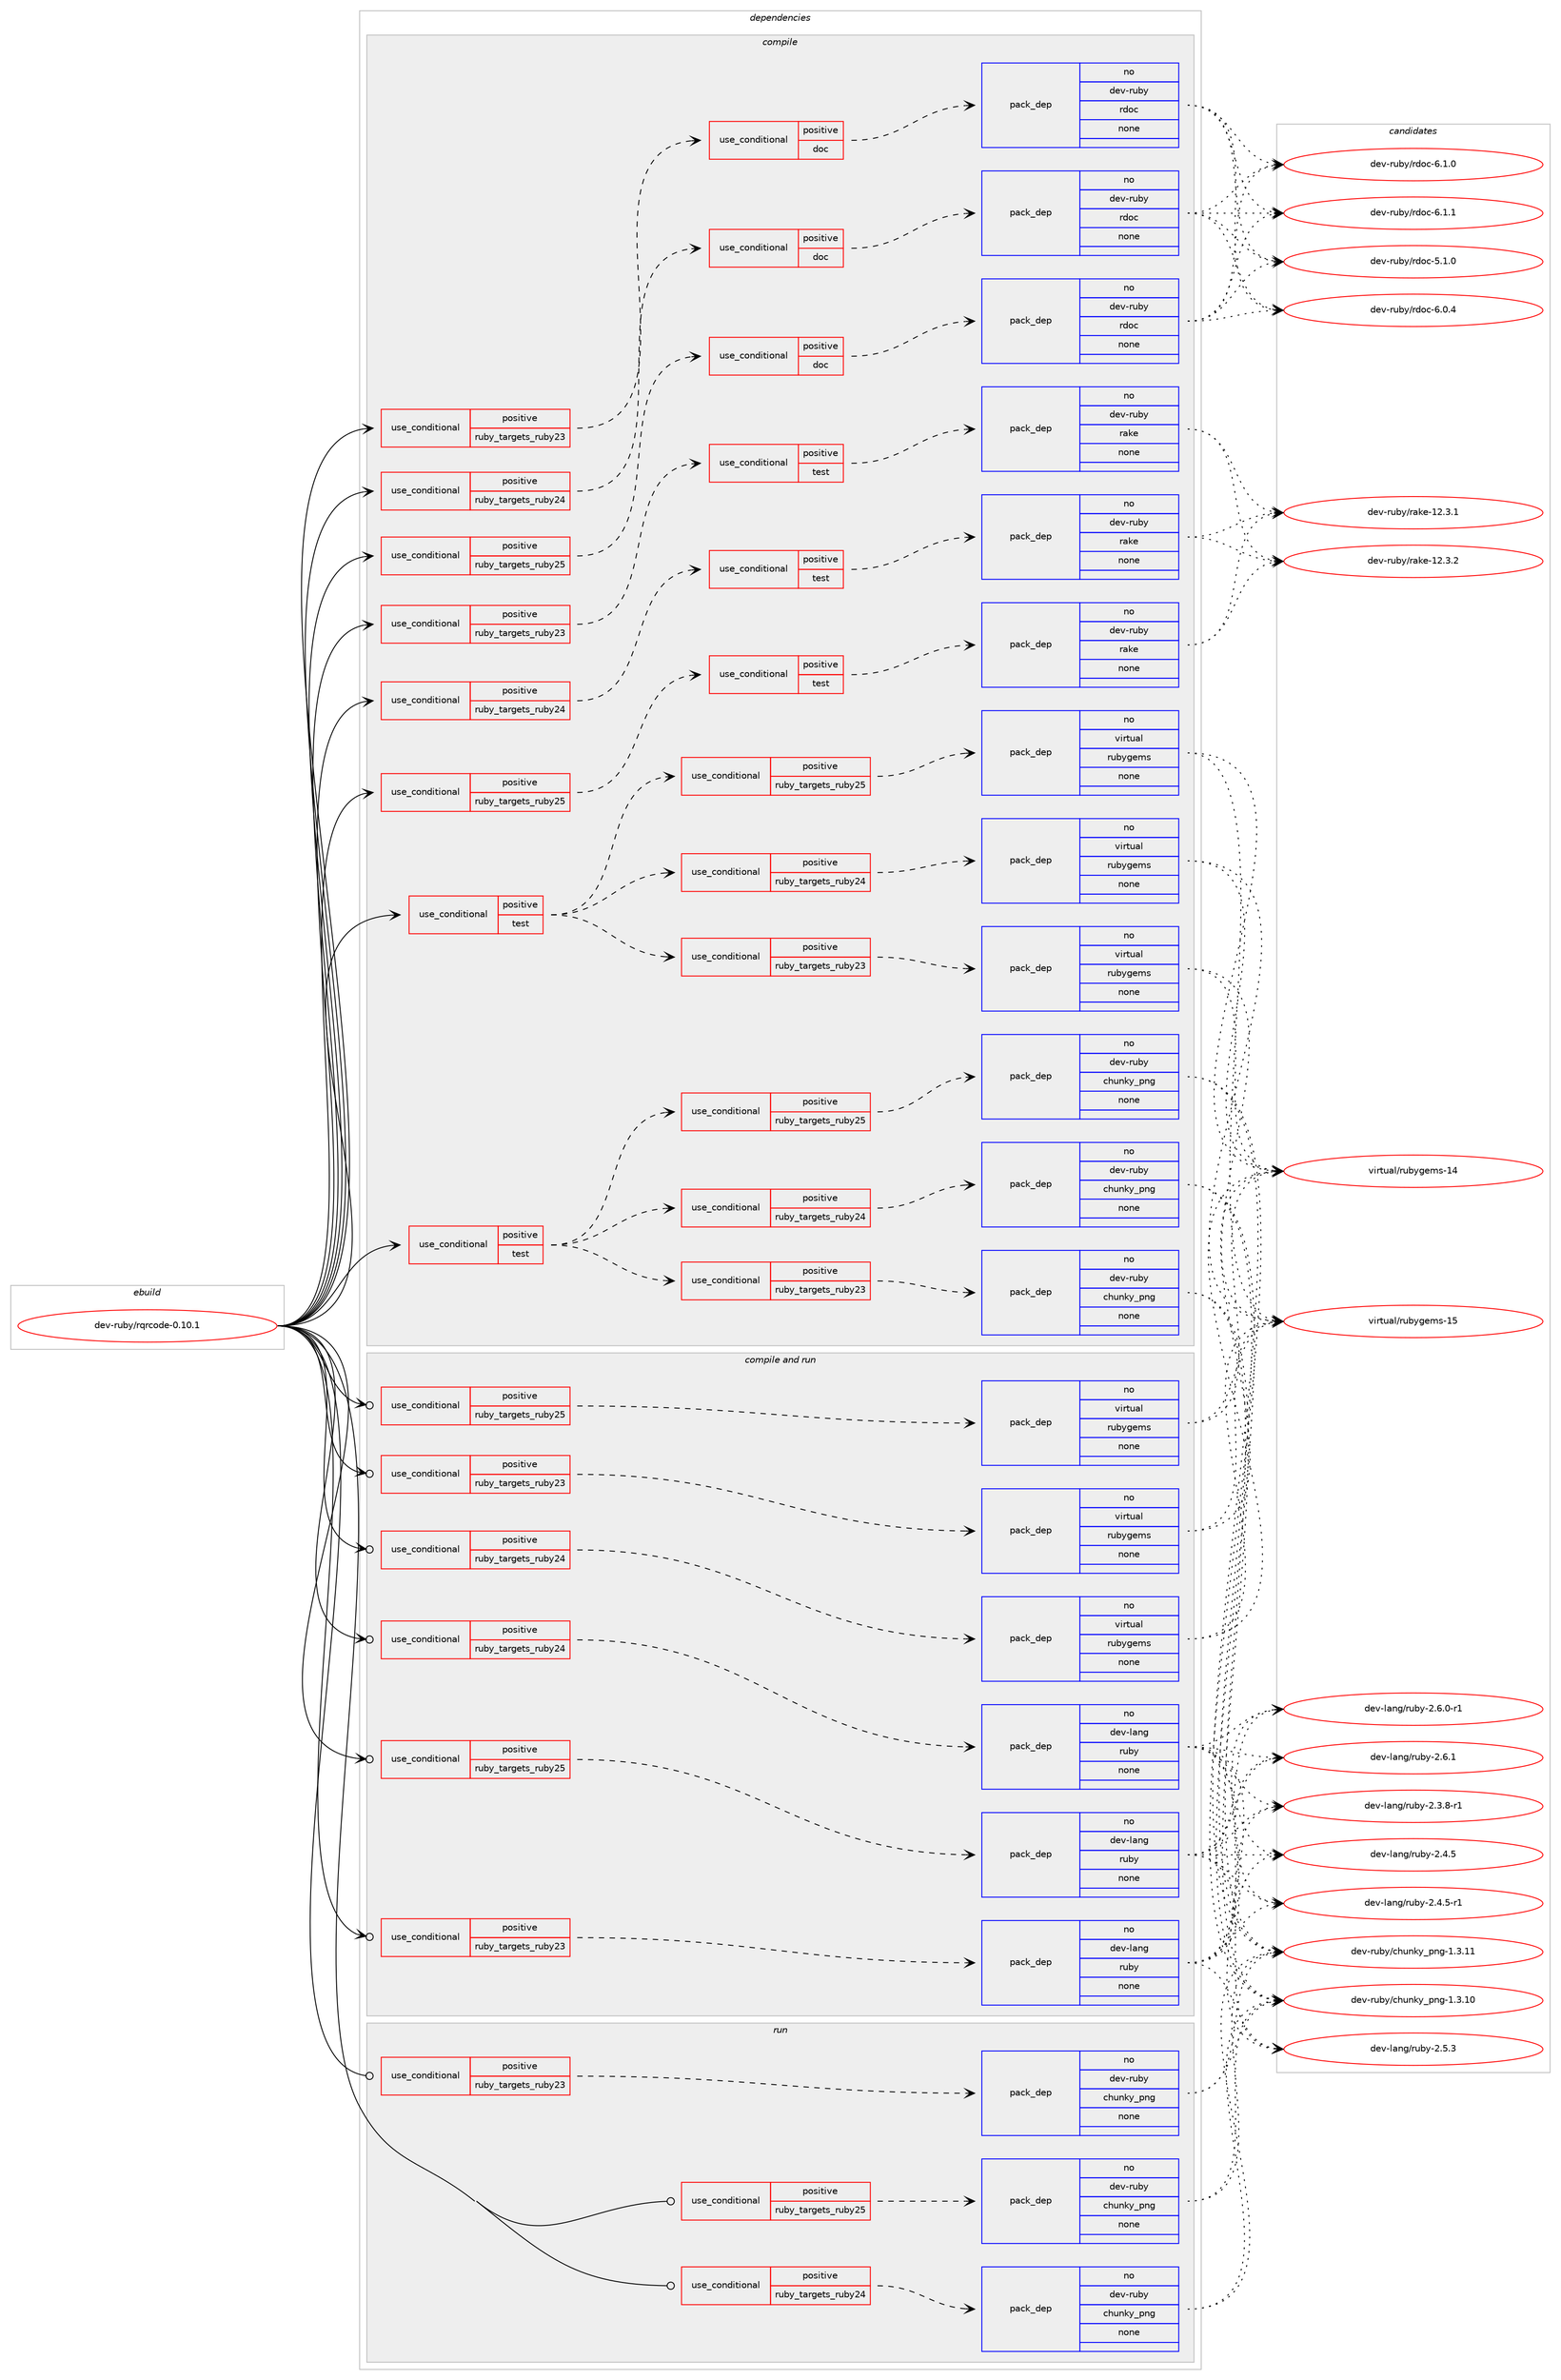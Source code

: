 digraph prolog {

# *************
# Graph options
# *************

newrank=true;
concentrate=true;
compound=true;
graph [rankdir=LR,fontname=Helvetica,fontsize=10,ranksep=1.5];#, ranksep=2.5, nodesep=0.2];
edge  [arrowhead=vee];
node  [fontname=Helvetica,fontsize=10];

# **********
# The ebuild
# **********

subgraph cluster_leftcol {
color=gray;
rank=same;
label=<<i>ebuild</i>>;
id [label="dev-ruby/rqrcode-0.10.1", color=red, width=4, href="../dev-ruby/rqrcode-0.10.1.svg"];
}

# ****************
# The dependencies
# ****************

subgraph cluster_midcol {
color=gray;
label=<<i>dependencies</i>>;
subgraph cluster_compile {
fillcolor="#eeeeee";
style=filled;
label=<<i>compile</i>>;
subgraph cond413776 {
dependency1520032 [label=<<TABLE BORDER="0" CELLBORDER="1" CELLSPACING="0" CELLPADDING="4"><TR><TD ROWSPAN="3" CELLPADDING="10">use_conditional</TD></TR><TR><TD>positive</TD></TR><TR><TD>ruby_targets_ruby23</TD></TR></TABLE>>, shape=none, color=red];
subgraph cond413777 {
dependency1520033 [label=<<TABLE BORDER="0" CELLBORDER="1" CELLSPACING="0" CELLPADDING="4"><TR><TD ROWSPAN="3" CELLPADDING="10">use_conditional</TD></TR><TR><TD>positive</TD></TR><TR><TD>doc</TD></TR></TABLE>>, shape=none, color=red];
subgraph pack1082750 {
dependency1520034 [label=<<TABLE BORDER="0" CELLBORDER="1" CELLSPACING="0" CELLPADDING="4" WIDTH="220"><TR><TD ROWSPAN="6" CELLPADDING="30">pack_dep</TD></TR><TR><TD WIDTH="110">no</TD></TR><TR><TD>dev-ruby</TD></TR><TR><TD>rdoc</TD></TR><TR><TD>none</TD></TR><TR><TD></TD></TR></TABLE>>, shape=none, color=blue];
}
dependency1520033:e -> dependency1520034:w [weight=20,style="dashed",arrowhead="vee"];
}
dependency1520032:e -> dependency1520033:w [weight=20,style="dashed",arrowhead="vee"];
}
id:e -> dependency1520032:w [weight=20,style="solid",arrowhead="vee"];
subgraph cond413778 {
dependency1520035 [label=<<TABLE BORDER="0" CELLBORDER="1" CELLSPACING="0" CELLPADDING="4"><TR><TD ROWSPAN="3" CELLPADDING="10">use_conditional</TD></TR><TR><TD>positive</TD></TR><TR><TD>ruby_targets_ruby23</TD></TR></TABLE>>, shape=none, color=red];
subgraph cond413779 {
dependency1520036 [label=<<TABLE BORDER="0" CELLBORDER="1" CELLSPACING="0" CELLPADDING="4"><TR><TD ROWSPAN="3" CELLPADDING="10">use_conditional</TD></TR><TR><TD>positive</TD></TR><TR><TD>test</TD></TR></TABLE>>, shape=none, color=red];
subgraph pack1082751 {
dependency1520037 [label=<<TABLE BORDER="0" CELLBORDER="1" CELLSPACING="0" CELLPADDING="4" WIDTH="220"><TR><TD ROWSPAN="6" CELLPADDING="30">pack_dep</TD></TR><TR><TD WIDTH="110">no</TD></TR><TR><TD>dev-ruby</TD></TR><TR><TD>rake</TD></TR><TR><TD>none</TD></TR><TR><TD></TD></TR></TABLE>>, shape=none, color=blue];
}
dependency1520036:e -> dependency1520037:w [weight=20,style="dashed",arrowhead="vee"];
}
dependency1520035:e -> dependency1520036:w [weight=20,style="dashed",arrowhead="vee"];
}
id:e -> dependency1520035:w [weight=20,style="solid",arrowhead="vee"];
subgraph cond413780 {
dependency1520038 [label=<<TABLE BORDER="0" CELLBORDER="1" CELLSPACING="0" CELLPADDING="4"><TR><TD ROWSPAN="3" CELLPADDING="10">use_conditional</TD></TR><TR><TD>positive</TD></TR><TR><TD>ruby_targets_ruby24</TD></TR></TABLE>>, shape=none, color=red];
subgraph cond413781 {
dependency1520039 [label=<<TABLE BORDER="0" CELLBORDER="1" CELLSPACING="0" CELLPADDING="4"><TR><TD ROWSPAN="3" CELLPADDING="10">use_conditional</TD></TR><TR><TD>positive</TD></TR><TR><TD>doc</TD></TR></TABLE>>, shape=none, color=red];
subgraph pack1082752 {
dependency1520040 [label=<<TABLE BORDER="0" CELLBORDER="1" CELLSPACING="0" CELLPADDING="4" WIDTH="220"><TR><TD ROWSPAN="6" CELLPADDING="30">pack_dep</TD></TR><TR><TD WIDTH="110">no</TD></TR><TR><TD>dev-ruby</TD></TR><TR><TD>rdoc</TD></TR><TR><TD>none</TD></TR><TR><TD></TD></TR></TABLE>>, shape=none, color=blue];
}
dependency1520039:e -> dependency1520040:w [weight=20,style="dashed",arrowhead="vee"];
}
dependency1520038:e -> dependency1520039:w [weight=20,style="dashed",arrowhead="vee"];
}
id:e -> dependency1520038:w [weight=20,style="solid",arrowhead="vee"];
subgraph cond413782 {
dependency1520041 [label=<<TABLE BORDER="0" CELLBORDER="1" CELLSPACING="0" CELLPADDING="4"><TR><TD ROWSPAN="3" CELLPADDING="10">use_conditional</TD></TR><TR><TD>positive</TD></TR><TR><TD>ruby_targets_ruby24</TD></TR></TABLE>>, shape=none, color=red];
subgraph cond413783 {
dependency1520042 [label=<<TABLE BORDER="0" CELLBORDER="1" CELLSPACING="0" CELLPADDING="4"><TR><TD ROWSPAN="3" CELLPADDING="10">use_conditional</TD></TR><TR><TD>positive</TD></TR><TR><TD>test</TD></TR></TABLE>>, shape=none, color=red];
subgraph pack1082753 {
dependency1520043 [label=<<TABLE BORDER="0" CELLBORDER="1" CELLSPACING="0" CELLPADDING="4" WIDTH="220"><TR><TD ROWSPAN="6" CELLPADDING="30">pack_dep</TD></TR><TR><TD WIDTH="110">no</TD></TR><TR><TD>dev-ruby</TD></TR><TR><TD>rake</TD></TR><TR><TD>none</TD></TR><TR><TD></TD></TR></TABLE>>, shape=none, color=blue];
}
dependency1520042:e -> dependency1520043:w [weight=20,style="dashed",arrowhead="vee"];
}
dependency1520041:e -> dependency1520042:w [weight=20,style="dashed",arrowhead="vee"];
}
id:e -> dependency1520041:w [weight=20,style="solid",arrowhead="vee"];
subgraph cond413784 {
dependency1520044 [label=<<TABLE BORDER="0" CELLBORDER="1" CELLSPACING="0" CELLPADDING="4"><TR><TD ROWSPAN="3" CELLPADDING="10">use_conditional</TD></TR><TR><TD>positive</TD></TR><TR><TD>ruby_targets_ruby25</TD></TR></TABLE>>, shape=none, color=red];
subgraph cond413785 {
dependency1520045 [label=<<TABLE BORDER="0" CELLBORDER="1" CELLSPACING="0" CELLPADDING="4"><TR><TD ROWSPAN="3" CELLPADDING="10">use_conditional</TD></TR><TR><TD>positive</TD></TR><TR><TD>doc</TD></TR></TABLE>>, shape=none, color=red];
subgraph pack1082754 {
dependency1520046 [label=<<TABLE BORDER="0" CELLBORDER="1" CELLSPACING="0" CELLPADDING="4" WIDTH="220"><TR><TD ROWSPAN="6" CELLPADDING="30">pack_dep</TD></TR><TR><TD WIDTH="110">no</TD></TR><TR><TD>dev-ruby</TD></TR><TR><TD>rdoc</TD></TR><TR><TD>none</TD></TR><TR><TD></TD></TR></TABLE>>, shape=none, color=blue];
}
dependency1520045:e -> dependency1520046:w [weight=20,style="dashed",arrowhead="vee"];
}
dependency1520044:e -> dependency1520045:w [weight=20,style="dashed",arrowhead="vee"];
}
id:e -> dependency1520044:w [weight=20,style="solid",arrowhead="vee"];
subgraph cond413786 {
dependency1520047 [label=<<TABLE BORDER="0" CELLBORDER="1" CELLSPACING="0" CELLPADDING="4"><TR><TD ROWSPAN="3" CELLPADDING="10">use_conditional</TD></TR><TR><TD>positive</TD></TR><TR><TD>ruby_targets_ruby25</TD></TR></TABLE>>, shape=none, color=red];
subgraph cond413787 {
dependency1520048 [label=<<TABLE BORDER="0" CELLBORDER="1" CELLSPACING="0" CELLPADDING="4"><TR><TD ROWSPAN="3" CELLPADDING="10">use_conditional</TD></TR><TR><TD>positive</TD></TR><TR><TD>test</TD></TR></TABLE>>, shape=none, color=red];
subgraph pack1082755 {
dependency1520049 [label=<<TABLE BORDER="0" CELLBORDER="1" CELLSPACING="0" CELLPADDING="4" WIDTH="220"><TR><TD ROWSPAN="6" CELLPADDING="30">pack_dep</TD></TR><TR><TD WIDTH="110">no</TD></TR><TR><TD>dev-ruby</TD></TR><TR><TD>rake</TD></TR><TR><TD>none</TD></TR><TR><TD></TD></TR></TABLE>>, shape=none, color=blue];
}
dependency1520048:e -> dependency1520049:w [weight=20,style="dashed",arrowhead="vee"];
}
dependency1520047:e -> dependency1520048:w [weight=20,style="dashed",arrowhead="vee"];
}
id:e -> dependency1520047:w [weight=20,style="solid",arrowhead="vee"];
subgraph cond413788 {
dependency1520050 [label=<<TABLE BORDER="0" CELLBORDER="1" CELLSPACING="0" CELLPADDING="4"><TR><TD ROWSPAN="3" CELLPADDING="10">use_conditional</TD></TR><TR><TD>positive</TD></TR><TR><TD>test</TD></TR></TABLE>>, shape=none, color=red];
subgraph cond413789 {
dependency1520051 [label=<<TABLE BORDER="0" CELLBORDER="1" CELLSPACING="0" CELLPADDING="4"><TR><TD ROWSPAN="3" CELLPADDING="10">use_conditional</TD></TR><TR><TD>positive</TD></TR><TR><TD>ruby_targets_ruby23</TD></TR></TABLE>>, shape=none, color=red];
subgraph pack1082756 {
dependency1520052 [label=<<TABLE BORDER="0" CELLBORDER="1" CELLSPACING="0" CELLPADDING="4" WIDTH="220"><TR><TD ROWSPAN="6" CELLPADDING="30">pack_dep</TD></TR><TR><TD WIDTH="110">no</TD></TR><TR><TD>dev-ruby</TD></TR><TR><TD>chunky_png</TD></TR><TR><TD>none</TD></TR><TR><TD></TD></TR></TABLE>>, shape=none, color=blue];
}
dependency1520051:e -> dependency1520052:w [weight=20,style="dashed",arrowhead="vee"];
}
dependency1520050:e -> dependency1520051:w [weight=20,style="dashed",arrowhead="vee"];
subgraph cond413790 {
dependency1520053 [label=<<TABLE BORDER="0" CELLBORDER="1" CELLSPACING="0" CELLPADDING="4"><TR><TD ROWSPAN="3" CELLPADDING="10">use_conditional</TD></TR><TR><TD>positive</TD></TR><TR><TD>ruby_targets_ruby24</TD></TR></TABLE>>, shape=none, color=red];
subgraph pack1082757 {
dependency1520054 [label=<<TABLE BORDER="0" CELLBORDER="1" CELLSPACING="0" CELLPADDING="4" WIDTH="220"><TR><TD ROWSPAN="6" CELLPADDING="30">pack_dep</TD></TR><TR><TD WIDTH="110">no</TD></TR><TR><TD>dev-ruby</TD></TR><TR><TD>chunky_png</TD></TR><TR><TD>none</TD></TR><TR><TD></TD></TR></TABLE>>, shape=none, color=blue];
}
dependency1520053:e -> dependency1520054:w [weight=20,style="dashed",arrowhead="vee"];
}
dependency1520050:e -> dependency1520053:w [weight=20,style="dashed",arrowhead="vee"];
subgraph cond413791 {
dependency1520055 [label=<<TABLE BORDER="0" CELLBORDER="1" CELLSPACING="0" CELLPADDING="4"><TR><TD ROWSPAN="3" CELLPADDING="10">use_conditional</TD></TR><TR><TD>positive</TD></TR><TR><TD>ruby_targets_ruby25</TD></TR></TABLE>>, shape=none, color=red];
subgraph pack1082758 {
dependency1520056 [label=<<TABLE BORDER="0" CELLBORDER="1" CELLSPACING="0" CELLPADDING="4" WIDTH="220"><TR><TD ROWSPAN="6" CELLPADDING="30">pack_dep</TD></TR><TR><TD WIDTH="110">no</TD></TR><TR><TD>dev-ruby</TD></TR><TR><TD>chunky_png</TD></TR><TR><TD>none</TD></TR><TR><TD></TD></TR></TABLE>>, shape=none, color=blue];
}
dependency1520055:e -> dependency1520056:w [weight=20,style="dashed",arrowhead="vee"];
}
dependency1520050:e -> dependency1520055:w [weight=20,style="dashed",arrowhead="vee"];
}
id:e -> dependency1520050:w [weight=20,style="solid",arrowhead="vee"];
subgraph cond413792 {
dependency1520057 [label=<<TABLE BORDER="0" CELLBORDER="1" CELLSPACING="0" CELLPADDING="4"><TR><TD ROWSPAN="3" CELLPADDING="10">use_conditional</TD></TR><TR><TD>positive</TD></TR><TR><TD>test</TD></TR></TABLE>>, shape=none, color=red];
subgraph cond413793 {
dependency1520058 [label=<<TABLE BORDER="0" CELLBORDER="1" CELLSPACING="0" CELLPADDING="4"><TR><TD ROWSPAN="3" CELLPADDING="10">use_conditional</TD></TR><TR><TD>positive</TD></TR><TR><TD>ruby_targets_ruby23</TD></TR></TABLE>>, shape=none, color=red];
subgraph pack1082759 {
dependency1520059 [label=<<TABLE BORDER="0" CELLBORDER="1" CELLSPACING="0" CELLPADDING="4" WIDTH="220"><TR><TD ROWSPAN="6" CELLPADDING="30">pack_dep</TD></TR><TR><TD WIDTH="110">no</TD></TR><TR><TD>virtual</TD></TR><TR><TD>rubygems</TD></TR><TR><TD>none</TD></TR><TR><TD></TD></TR></TABLE>>, shape=none, color=blue];
}
dependency1520058:e -> dependency1520059:w [weight=20,style="dashed",arrowhead="vee"];
}
dependency1520057:e -> dependency1520058:w [weight=20,style="dashed",arrowhead="vee"];
subgraph cond413794 {
dependency1520060 [label=<<TABLE BORDER="0" CELLBORDER="1" CELLSPACING="0" CELLPADDING="4"><TR><TD ROWSPAN="3" CELLPADDING="10">use_conditional</TD></TR><TR><TD>positive</TD></TR><TR><TD>ruby_targets_ruby24</TD></TR></TABLE>>, shape=none, color=red];
subgraph pack1082760 {
dependency1520061 [label=<<TABLE BORDER="0" CELLBORDER="1" CELLSPACING="0" CELLPADDING="4" WIDTH="220"><TR><TD ROWSPAN="6" CELLPADDING="30">pack_dep</TD></TR><TR><TD WIDTH="110">no</TD></TR><TR><TD>virtual</TD></TR><TR><TD>rubygems</TD></TR><TR><TD>none</TD></TR><TR><TD></TD></TR></TABLE>>, shape=none, color=blue];
}
dependency1520060:e -> dependency1520061:w [weight=20,style="dashed",arrowhead="vee"];
}
dependency1520057:e -> dependency1520060:w [weight=20,style="dashed",arrowhead="vee"];
subgraph cond413795 {
dependency1520062 [label=<<TABLE BORDER="0" CELLBORDER="1" CELLSPACING="0" CELLPADDING="4"><TR><TD ROWSPAN="3" CELLPADDING="10">use_conditional</TD></TR><TR><TD>positive</TD></TR><TR><TD>ruby_targets_ruby25</TD></TR></TABLE>>, shape=none, color=red];
subgraph pack1082761 {
dependency1520063 [label=<<TABLE BORDER="0" CELLBORDER="1" CELLSPACING="0" CELLPADDING="4" WIDTH="220"><TR><TD ROWSPAN="6" CELLPADDING="30">pack_dep</TD></TR><TR><TD WIDTH="110">no</TD></TR><TR><TD>virtual</TD></TR><TR><TD>rubygems</TD></TR><TR><TD>none</TD></TR><TR><TD></TD></TR></TABLE>>, shape=none, color=blue];
}
dependency1520062:e -> dependency1520063:w [weight=20,style="dashed",arrowhead="vee"];
}
dependency1520057:e -> dependency1520062:w [weight=20,style="dashed",arrowhead="vee"];
}
id:e -> dependency1520057:w [weight=20,style="solid",arrowhead="vee"];
}
subgraph cluster_compileandrun {
fillcolor="#eeeeee";
style=filled;
label=<<i>compile and run</i>>;
subgraph cond413796 {
dependency1520064 [label=<<TABLE BORDER="0" CELLBORDER="1" CELLSPACING="0" CELLPADDING="4"><TR><TD ROWSPAN="3" CELLPADDING="10">use_conditional</TD></TR><TR><TD>positive</TD></TR><TR><TD>ruby_targets_ruby23</TD></TR></TABLE>>, shape=none, color=red];
subgraph pack1082762 {
dependency1520065 [label=<<TABLE BORDER="0" CELLBORDER="1" CELLSPACING="0" CELLPADDING="4" WIDTH="220"><TR><TD ROWSPAN="6" CELLPADDING="30">pack_dep</TD></TR><TR><TD WIDTH="110">no</TD></TR><TR><TD>dev-lang</TD></TR><TR><TD>ruby</TD></TR><TR><TD>none</TD></TR><TR><TD></TD></TR></TABLE>>, shape=none, color=blue];
}
dependency1520064:e -> dependency1520065:w [weight=20,style="dashed",arrowhead="vee"];
}
id:e -> dependency1520064:w [weight=20,style="solid",arrowhead="odotvee"];
subgraph cond413797 {
dependency1520066 [label=<<TABLE BORDER="0" CELLBORDER="1" CELLSPACING="0" CELLPADDING="4"><TR><TD ROWSPAN="3" CELLPADDING="10">use_conditional</TD></TR><TR><TD>positive</TD></TR><TR><TD>ruby_targets_ruby23</TD></TR></TABLE>>, shape=none, color=red];
subgraph pack1082763 {
dependency1520067 [label=<<TABLE BORDER="0" CELLBORDER="1" CELLSPACING="0" CELLPADDING="4" WIDTH="220"><TR><TD ROWSPAN="6" CELLPADDING="30">pack_dep</TD></TR><TR><TD WIDTH="110">no</TD></TR><TR><TD>virtual</TD></TR><TR><TD>rubygems</TD></TR><TR><TD>none</TD></TR><TR><TD></TD></TR></TABLE>>, shape=none, color=blue];
}
dependency1520066:e -> dependency1520067:w [weight=20,style="dashed",arrowhead="vee"];
}
id:e -> dependency1520066:w [weight=20,style="solid",arrowhead="odotvee"];
subgraph cond413798 {
dependency1520068 [label=<<TABLE BORDER="0" CELLBORDER="1" CELLSPACING="0" CELLPADDING="4"><TR><TD ROWSPAN="3" CELLPADDING="10">use_conditional</TD></TR><TR><TD>positive</TD></TR><TR><TD>ruby_targets_ruby24</TD></TR></TABLE>>, shape=none, color=red];
subgraph pack1082764 {
dependency1520069 [label=<<TABLE BORDER="0" CELLBORDER="1" CELLSPACING="0" CELLPADDING="4" WIDTH="220"><TR><TD ROWSPAN="6" CELLPADDING="30">pack_dep</TD></TR><TR><TD WIDTH="110">no</TD></TR><TR><TD>dev-lang</TD></TR><TR><TD>ruby</TD></TR><TR><TD>none</TD></TR><TR><TD></TD></TR></TABLE>>, shape=none, color=blue];
}
dependency1520068:e -> dependency1520069:w [weight=20,style="dashed",arrowhead="vee"];
}
id:e -> dependency1520068:w [weight=20,style="solid",arrowhead="odotvee"];
subgraph cond413799 {
dependency1520070 [label=<<TABLE BORDER="0" CELLBORDER="1" CELLSPACING="0" CELLPADDING="4"><TR><TD ROWSPAN="3" CELLPADDING="10">use_conditional</TD></TR><TR><TD>positive</TD></TR><TR><TD>ruby_targets_ruby24</TD></TR></TABLE>>, shape=none, color=red];
subgraph pack1082765 {
dependency1520071 [label=<<TABLE BORDER="0" CELLBORDER="1" CELLSPACING="0" CELLPADDING="4" WIDTH="220"><TR><TD ROWSPAN="6" CELLPADDING="30">pack_dep</TD></TR><TR><TD WIDTH="110">no</TD></TR><TR><TD>virtual</TD></TR><TR><TD>rubygems</TD></TR><TR><TD>none</TD></TR><TR><TD></TD></TR></TABLE>>, shape=none, color=blue];
}
dependency1520070:e -> dependency1520071:w [weight=20,style="dashed",arrowhead="vee"];
}
id:e -> dependency1520070:w [weight=20,style="solid",arrowhead="odotvee"];
subgraph cond413800 {
dependency1520072 [label=<<TABLE BORDER="0" CELLBORDER="1" CELLSPACING="0" CELLPADDING="4"><TR><TD ROWSPAN="3" CELLPADDING="10">use_conditional</TD></TR><TR><TD>positive</TD></TR><TR><TD>ruby_targets_ruby25</TD></TR></TABLE>>, shape=none, color=red];
subgraph pack1082766 {
dependency1520073 [label=<<TABLE BORDER="0" CELLBORDER="1" CELLSPACING="0" CELLPADDING="4" WIDTH="220"><TR><TD ROWSPAN="6" CELLPADDING="30">pack_dep</TD></TR><TR><TD WIDTH="110">no</TD></TR><TR><TD>dev-lang</TD></TR><TR><TD>ruby</TD></TR><TR><TD>none</TD></TR><TR><TD></TD></TR></TABLE>>, shape=none, color=blue];
}
dependency1520072:e -> dependency1520073:w [weight=20,style="dashed",arrowhead="vee"];
}
id:e -> dependency1520072:w [weight=20,style="solid",arrowhead="odotvee"];
subgraph cond413801 {
dependency1520074 [label=<<TABLE BORDER="0" CELLBORDER="1" CELLSPACING="0" CELLPADDING="4"><TR><TD ROWSPAN="3" CELLPADDING="10">use_conditional</TD></TR><TR><TD>positive</TD></TR><TR><TD>ruby_targets_ruby25</TD></TR></TABLE>>, shape=none, color=red];
subgraph pack1082767 {
dependency1520075 [label=<<TABLE BORDER="0" CELLBORDER="1" CELLSPACING="0" CELLPADDING="4" WIDTH="220"><TR><TD ROWSPAN="6" CELLPADDING="30">pack_dep</TD></TR><TR><TD WIDTH="110">no</TD></TR><TR><TD>virtual</TD></TR><TR><TD>rubygems</TD></TR><TR><TD>none</TD></TR><TR><TD></TD></TR></TABLE>>, shape=none, color=blue];
}
dependency1520074:e -> dependency1520075:w [weight=20,style="dashed",arrowhead="vee"];
}
id:e -> dependency1520074:w [weight=20,style="solid",arrowhead="odotvee"];
}
subgraph cluster_run {
fillcolor="#eeeeee";
style=filled;
label=<<i>run</i>>;
subgraph cond413802 {
dependency1520076 [label=<<TABLE BORDER="0" CELLBORDER="1" CELLSPACING="0" CELLPADDING="4"><TR><TD ROWSPAN="3" CELLPADDING="10">use_conditional</TD></TR><TR><TD>positive</TD></TR><TR><TD>ruby_targets_ruby23</TD></TR></TABLE>>, shape=none, color=red];
subgraph pack1082768 {
dependency1520077 [label=<<TABLE BORDER="0" CELLBORDER="1" CELLSPACING="0" CELLPADDING="4" WIDTH="220"><TR><TD ROWSPAN="6" CELLPADDING="30">pack_dep</TD></TR><TR><TD WIDTH="110">no</TD></TR><TR><TD>dev-ruby</TD></TR><TR><TD>chunky_png</TD></TR><TR><TD>none</TD></TR><TR><TD></TD></TR></TABLE>>, shape=none, color=blue];
}
dependency1520076:e -> dependency1520077:w [weight=20,style="dashed",arrowhead="vee"];
}
id:e -> dependency1520076:w [weight=20,style="solid",arrowhead="odot"];
subgraph cond413803 {
dependency1520078 [label=<<TABLE BORDER="0" CELLBORDER="1" CELLSPACING="0" CELLPADDING="4"><TR><TD ROWSPAN="3" CELLPADDING="10">use_conditional</TD></TR><TR><TD>positive</TD></TR><TR><TD>ruby_targets_ruby24</TD></TR></TABLE>>, shape=none, color=red];
subgraph pack1082769 {
dependency1520079 [label=<<TABLE BORDER="0" CELLBORDER="1" CELLSPACING="0" CELLPADDING="4" WIDTH="220"><TR><TD ROWSPAN="6" CELLPADDING="30">pack_dep</TD></TR><TR><TD WIDTH="110">no</TD></TR><TR><TD>dev-ruby</TD></TR><TR><TD>chunky_png</TD></TR><TR><TD>none</TD></TR><TR><TD></TD></TR></TABLE>>, shape=none, color=blue];
}
dependency1520078:e -> dependency1520079:w [weight=20,style="dashed",arrowhead="vee"];
}
id:e -> dependency1520078:w [weight=20,style="solid",arrowhead="odot"];
subgraph cond413804 {
dependency1520080 [label=<<TABLE BORDER="0" CELLBORDER="1" CELLSPACING="0" CELLPADDING="4"><TR><TD ROWSPAN="3" CELLPADDING="10">use_conditional</TD></TR><TR><TD>positive</TD></TR><TR><TD>ruby_targets_ruby25</TD></TR></TABLE>>, shape=none, color=red];
subgraph pack1082770 {
dependency1520081 [label=<<TABLE BORDER="0" CELLBORDER="1" CELLSPACING="0" CELLPADDING="4" WIDTH="220"><TR><TD ROWSPAN="6" CELLPADDING="30">pack_dep</TD></TR><TR><TD WIDTH="110">no</TD></TR><TR><TD>dev-ruby</TD></TR><TR><TD>chunky_png</TD></TR><TR><TD>none</TD></TR><TR><TD></TD></TR></TABLE>>, shape=none, color=blue];
}
dependency1520080:e -> dependency1520081:w [weight=20,style="dashed",arrowhead="vee"];
}
id:e -> dependency1520080:w [weight=20,style="solid",arrowhead="odot"];
}
}

# **************
# The candidates
# **************

subgraph cluster_choices {
rank=same;
color=gray;
label=<<i>candidates</i>>;

subgraph choice1082750 {
color=black;
nodesep=1;
choice10010111845114117981214711410011199455346494648 [label="dev-ruby/rdoc-5.1.0", color=red, width=4,href="../dev-ruby/rdoc-5.1.0.svg"];
choice10010111845114117981214711410011199455446484652 [label="dev-ruby/rdoc-6.0.4", color=red, width=4,href="../dev-ruby/rdoc-6.0.4.svg"];
choice10010111845114117981214711410011199455446494648 [label="dev-ruby/rdoc-6.1.0", color=red, width=4,href="../dev-ruby/rdoc-6.1.0.svg"];
choice10010111845114117981214711410011199455446494649 [label="dev-ruby/rdoc-6.1.1", color=red, width=4,href="../dev-ruby/rdoc-6.1.1.svg"];
dependency1520034:e -> choice10010111845114117981214711410011199455346494648:w [style=dotted,weight="100"];
dependency1520034:e -> choice10010111845114117981214711410011199455446484652:w [style=dotted,weight="100"];
dependency1520034:e -> choice10010111845114117981214711410011199455446494648:w [style=dotted,weight="100"];
dependency1520034:e -> choice10010111845114117981214711410011199455446494649:w [style=dotted,weight="100"];
}
subgraph choice1082751 {
color=black;
nodesep=1;
choice1001011184511411798121471149710710145495046514649 [label="dev-ruby/rake-12.3.1", color=red, width=4,href="../dev-ruby/rake-12.3.1.svg"];
choice1001011184511411798121471149710710145495046514650 [label="dev-ruby/rake-12.3.2", color=red, width=4,href="../dev-ruby/rake-12.3.2.svg"];
dependency1520037:e -> choice1001011184511411798121471149710710145495046514649:w [style=dotted,weight="100"];
dependency1520037:e -> choice1001011184511411798121471149710710145495046514650:w [style=dotted,weight="100"];
}
subgraph choice1082752 {
color=black;
nodesep=1;
choice10010111845114117981214711410011199455346494648 [label="dev-ruby/rdoc-5.1.0", color=red, width=4,href="../dev-ruby/rdoc-5.1.0.svg"];
choice10010111845114117981214711410011199455446484652 [label="dev-ruby/rdoc-6.0.4", color=red, width=4,href="../dev-ruby/rdoc-6.0.4.svg"];
choice10010111845114117981214711410011199455446494648 [label="dev-ruby/rdoc-6.1.0", color=red, width=4,href="../dev-ruby/rdoc-6.1.0.svg"];
choice10010111845114117981214711410011199455446494649 [label="dev-ruby/rdoc-6.1.1", color=red, width=4,href="../dev-ruby/rdoc-6.1.1.svg"];
dependency1520040:e -> choice10010111845114117981214711410011199455346494648:w [style=dotted,weight="100"];
dependency1520040:e -> choice10010111845114117981214711410011199455446484652:w [style=dotted,weight="100"];
dependency1520040:e -> choice10010111845114117981214711410011199455446494648:w [style=dotted,weight="100"];
dependency1520040:e -> choice10010111845114117981214711410011199455446494649:w [style=dotted,weight="100"];
}
subgraph choice1082753 {
color=black;
nodesep=1;
choice1001011184511411798121471149710710145495046514649 [label="dev-ruby/rake-12.3.1", color=red, width=4,href="../dev-ruby/rake-12.3.1.svg"];
choice1001011184511411798121471149710710145495046514650 [label="dev-ruby/rake-12.3.2", color=red, width=4,href="../dev-ruby/rake-12.3.2.svg"];
dependency1520043:e -> choice1001011184511411798121471149710710145495046514649:w [style=dotted,weight="100"];
dependency1520043:e -> choice1001011184511411798121471149710710145495046514650:w [style=dotted,weight="100"];
}
subgraph choice1082754 {
color=black;
nodesep=1;
choice10010111845114117981214711410011199455346494648 [label="dev-ruby/rdoc-5.1.0", color=red, width=4,href="../dev-ruby/rdoc-5.1.0.svg"];
choice10010111845114117981214711410011199455446484652 [label="dev-ruby/rdoc-6.0.4", color=red, width=4,href="../dev-ruby/rdoc-6.0.4.svg"];
choice10010111845114117981214711410011199455446494648 [label="dev-ruby/rdoc-6.1.0", color=red, width=4,href="../dev-ruby/rdoc-6.1.0.svg"];
choice10010111845114117981214711410011199455446494649 [label="dev-ruby/rdoc-6.1.1", color=red, width=4,href="../dev-ruby/rdoc-6.1.1.svg"];
dependency1520046:e -> choice10010111845114117981214711410011199455346494648:w [style=dotted,weight="100"];
dependency1520046:e -> choice10010111845114117981214711410011199455446484652:w [style=dotted,weight="100"];
dependency1520046:e -> choice10010111845114117981214711410011199455446494648:w [style=dotted,weight="100"];
dependency1520046:e -> choice10010111845114117981214711410011199455446494649:w [style=dotted,weight="100"];
}
subgraph choice1082755 {
color=black;
nodesep=1;
choice1001011184511411798121471149710710145495046514649 [label="dev-ruby/rake-12.3.1", color=red, width=4,href="../dev-ruby/rake-12.3.1.svg"];
choice1001011184511411798121471149710710145495046514650 [label="dev-ruby/rake-12.3.2", color=red, width=4,href="../dev-ruby/rake-12.3.2.svg"];
dependency1520049:e -> choice1001011184511411798121471149710710145495046514649:w [style=dotted,weight="100"];
dependency1520049:e -> choice1001011184511411798121471149710710145495046514650:w [style=dotted,weight="100"];
}
subgraph choice1082756 {
color=black;
nodesep=1;
choice100101118451141179812147991041171101071219511211010345494651464948 [label="dev-ruby/chunky_png-1.3.10", color=red, width=4,href="../dev-ruby/chunky_png-1.3.10.svg"];
choice100101118451141179812147991041171101071219511211010345494651464949 [label="dev-ruby/chunky_png-1.3.11", color=red, width=4,href="../dev-ruby/chunky_png-1.3.11.svg"];
dependency1520052:e -> choice100101118451141179812147991041171101071219511211010345494651464948:w [style=dotted,weight="100"];
dependency1520052:e -> choice100101118451141179812147991041171101071219511211010345494651464949:w [style=dotted,weight="100"];
}
subgraph choice1082757 {
color=black;
nodesep=1;
choice100101118451141179812147991041171101071219511211010345494651464948 [label="dev-ruby/chunky_png-1.3.10", color=red, width=4,href="../dev-ruby/chunky_png-1.3.10.svg"];
choice100101118451141179812147991041171101071219511211010345494651464949 [label="dev-ruby/chunky_png-1.3.11", color=red, width=4,href="../dev-ruby/chunky_png-1.3.11.svg"];
dependency1520054:e -> choice100101118451141179812147991041171101071219511211010345494651464948:w [style=dotted,weight="100"];
dependency1520054:e -> choice100101118451141179812147991041171101071219511211010345494651464949:w [style=dotted,weight="100"];
}
subgraph choice1082758 {
color=black;
nodesep=1;
choice100101118451141179812147991041171101071219511211010345494651464948 [label="dev-ruby/chunky_png-1.3.10", color=red, width=4,href="../dev-ruby/chunky_png-1.3.10.svg"];
choice100101118451141179812147991041171101071219511211010345494651464949 [label="dev-ruby/chunky_png-1.3.11", color=red, width=4,href="../dev-ruby/chunky_png-1.3.11.svg"];
dependency1520056:e -> choice100101118451141179812147991041171101071219511211010345494651464948:w [style=dotted,weight="100"];
dependency1520056:e -> choice100101118451141179812147991041171101071219511211010345494651464949:w [style=dotted,weight="100"];
}
subgraph choice1082759 {
color=black;
nodesep=1;
choice118105114116117971084711411798121103101109115454952 [label="virtual/rubygems-14", color=red, width=4,href="../virtual/rubygems-14.svg"];
choice118105114116117971084711411798121103101109115454953 [label="virtual/rubygems-15", color=red, width=4,href="../virtual/rubygems-15.svg"];
dependency1520059:e -> choice118105114116117971084711411798121103101109115454952:w [style=dotted,weight="100"];
dependency1520059:e -> choice118105114116117971084711411798121103101109115454953:w [style=dotted,weight="100"];
}
subgraph choice1082760 {
color=black;
nodesep=1;
choice118105114116117971084711411798121103101109115454952 [label="virtual/rubygems-14", color=red, width=4,href="../virtual/rubygems-14.svg"];
choice118105114116117971084711411798121103101109115454953 [label="virtual/rubygems-15", color=red, width=4,href="../virtual/rubygems-15.svg"];
dependency1520061:e -> choice118105114116117971084711411798121103101109115454952:w [style=dotted,weight="100"];
dependency1520061:e -> choice118105114116117971084711411798121103101109115454953:w [style=dotted,weight="100"];
}
subgraph choice1082761 {
color=black;
nodesep=1;
choice118105114116117971084711411798121103101109115454952 [label="virtual/rubygems-14", color=red, width=4,href="../virtual/rubygems-14.svg"];
choice118105114116117971084711411798121103101109115454953 [label="virtual/rubygems-15", color=red, width=4,href="../virtual/rubygems-15.svg"];
dependency1520063:e -> choice118105114116117971084711411798121103101109115454952:w [style=dotted,weight="100"];
dependency1520063:e -> choice118105114116117971084711411798121103101109115454953:w [style=dotted,weight="100"];
}
subgraph choice1082762 {
color=black;
nodesep=1;
choice100101118451089711010347114117981214550465146564511449 [label="dev-lang/ruby-2.3.8-r1", color=red, width=4,href="../dev-lang/ruby-2.3.8-r1.svg"];
choice10010111845108971101034711411798121455046524653 [label="dev-lang/ruby-2.4.5", color=red, width=4,href="../dev-lang/ruby-2.4.5.svg"];
choice100101118451089711010347114117981214550465246534511449 [label="dev-lang/ruby-2.4.5-r1", color=red, width=4,href="../dev-lang/ruby-2.4.5-r1.svg"];
choice10010111845108971101034711411798121455046534651 [label="dev-lang/ruby-2.5.3", color=red, width=4,href="../dev-lang/ruby-2.5.3.svg"];
choice100101118451089711010347114117981214550465446484511449 [label="dev-lang/ruby-2.6.0-r1", color=red, width=4,href="../dev-lang/ruby-2.6.0-r1.svg"];
choice10010111845108971101034711411798121455046544649 [label="dev-lang/ruby-2.6.1", color=red, width=4,href="../dev-lang/ruby-2.6.1.svg"];
dependency1520065:e -> choice100101118451089711010347114117981214550465146564511449:w [style=dotted,weight="100"];
dependency1520065:e -> choice10010111845108971101034711411798121455046524653:w [style=dotted,weight="100"];
dependency1520065:e -> choice100101118451089711010347114117981214550465246534511449:w [style=dotted,weight="100"];
dependency1520065:e -> choice10010111845108971101034711411798121455046534651:w [style=dotted,weight="100"];
dependency1520065:e -> choice100101118451089711010347114117981214550465446484511449:w [style=dotted,weight="100"];
dependency1520065:e -> choice10010111845108971101034711411798121455046544649:w [style=dotted,weight="100"];
}
subgraph choice1082763 {
color=black;
nodesep=1;
choice118105114116117971084711411798121103101109115454952 [label="virtual/rubygems-14", color=red, width=4,href="../virtual/rubygems-14.svg"];
choice118105114116117971084711411798121103101109115454953 [label="virtual/rubygems-15", color=red, width=4,href="../virtual/rubygems-15.svg"];
dependency1520067:e -> choice118105114116117971084711411798121103101109115454952:w [style=dotted,weight="100"];
dependency1520067:e -> choice118105114116117971084711411798121103101109115454953:w [style=dotted,weight="100"];
}
subgraph choice1082764 {
color=black;
nodesep=1;
choice100101118451089711010347114117981214550465146564511449 [label="dev-lang/ruby-2.3.8-r1", color=red, width=4,href="../dev-lang/ruby-2.3.8-r1.svg"];
choice10010111845108971101034711411798121455046524653 [label="dev-lang/ruby-2.4.5", color=red, width=4,href="../dev-lang/ruby-2.4.5.svg"];
choice100101118451089711010347114117981214550465246534511449 [label="dev-lang/ruby-2.4.5-r1", color=red, width=4,href="../dev-lang/ruby-2.4.5-r1.svg"];
choice10010111845108971101034711411798121455046534651 [label="dev-lang/ruby-2.5.3", color=red, width=4,href="../dev-lang/ruby-2.5.3.svg"];
choice100101118451089711010347114117981214550465446484511449 [label="dev-lang/ruby-2.6.0-r1", color=red, width=4,href="../dev-lang/ruby-2.6.0-r1.svg"];
choice10010111845108971101034711411798121455046544649 [label="dev-lang/ruby-2.6.1", color=red, width=4,href="../dev-lang/ruby-2.6.1.svg"];
dependency1520069:e -> choice100101118451089711010347114117981214550465146564511449:w [style=dotted,weight="100"];
dependency1520069:e -> choice10010111845108971101034711411798121455046524653:w [style=dotted,weight="100"];
dependency1520069:e -> choice100101118451089711010347114117981214550465246534511449:w [style=dotted,weight="100"];
dependency1520069:e -> choice10010111845108971101034711411798121455046534651:w [style=dotted,weight="100"];
dependency1520069:e -> choice100101118451089711010347114117981214550465446484511449:w [style=dotted,weight="100"];
dependency1520069:e -> choice10010111845108971101034711411798121455046544649:w [style=dotted,weight="100"];
}
subgraph choice1082765 {
color=black;
nodesep=1;
choice118105114116117971084711411798121103101109115454952 [label="virtual/rubygems-14", color=red, width=4,href="../virtual/rubygems-14.svg"];
choice118105114116117971084711411798121103101109115454953 [label="virtual/rubygems-15", color=red, width=4,href="../virtual/rubygems-15.svg"];
dependency1520071:e -> choice118105114116117971084711411798121103101109115454952:w [style=dotted,weight="100"];
dependency1520071:e -> choice118105114116117971084711411798121103101109115454953:w [style=dotted,weight="100"];
}
subgraph choice1082766 {
color=black;
nodesep=1;
choice100101118451089711010347114117981214550465146564511449 [label="dev-lang/ruby-2.3.8-r1", color=red, width=4,href="../dev-lang/ruby-2.3.8-r1.svg"];
choice10010111845108971101034711411798121455046524653 [label="dev-lang/ruby-2.4.5", color=red, width=4,href="../dev-lang/ruby-2.4.5.svg"];
choice100101118451089711010347114117981214550465246534511449 [label="dev-lang/ruby-2.4.5-r1", color=red, width=4,href="../dev-lang/ruby-2.4.5-r1.svg"];
choice10010111845108971101034711411798121455046534651 [label="dev-lang/ruby-2.5.3", color=red, width=4,href="../dev-lang/ruby-2.5.3.svg"];
choice100101118451089711010347114117981214550465446484511449 [label="dev-lang/ruby-2.6.0-r1", color=red, width=4,href="../dev-lang/ruby-2.6.0-r1.svg"];
choice10010111845108971101034711411798121455046544649 [label="dev-lang/ruby-2.6.1", color=red, width=4,href="../dev-lang/ruby-2.6.1.svg"];
dependency1520073:e -> choice100101118451089711010347114117981214550465146564511449:w [style=dotted,weight="100"];
dependency1520073:e -> choice10010111845108971101034711411798121455046524653:w [style=dotted,weight="100"];
dependency1520073:e -> choice100101118451089711010347114117981214550465246534511449:w [style=dotted,weight="100"];
dependency1520073:e -> choice10010111845108971101034711411798121455046534651:w [style=dotted,weight="100"];
dependency1520073:e -> choice100101118451089711010347114117981214550465446484511449:w [style=dotted,weight="100"];
dependency1520073:e -> choice10010111845108971101034711411798121455046544649:w [style=dotted,weight="100"];
}
subgraph choice1082767 {
color=black;
nodesep=1;
choice118105114116117971084711411798121103101109115454952 [label="virtual/rubygems-14", color=red, width=4,href="../virtual/rubygems-14.svg"];
choice118105114116117971084711411798121103101109115454953 [label="virtual/rubygems-15", color=red, width=4,href="../virtual/rubygems-15.svg"];
dependency1520075:e -> choice118105114116117971084711411798121103101109115454952:w [style=dotted,weight="100"];
dependency1520075:e -> choice118105114116117971084711411798121103101109115454953:w [style=dotted,weight="100"];
}
subgraph choice1082768 {
color=black;
nodesep=1;
choice100101118451141179812147991041171101071219511211010345494651464948 [label="dev-ruby/chunky_png-1.3.10", color=red, width=4,href="../dev-ruby/chunky_png-1.3.10.svg"];
choice100101118451141179812147991041171101071219511211010345494651464949 [label="dev-ruby/chunky_png-1.3.11", color=red, width=4,href="../dev-ruby/chunky_png-1.3.11.svg"];
dependency1520077:e -> choice100101118451141179812147991041171101071219511211010345494651464948:w [style=dotted,weight="100"];
dependency1520077:e -> choice100101118451141179812147991041171101071219511211010345494651464949:w [style=dotted,weight="100"];
}
subgraph choice1082769 {
color=black;
nodesep=1;
choice100101118451141179812147991041171101071219511211010345494651464948 [label="dev-ruby/chunky_png-1.3.10", color=red, width=4,href="../dev-ruby/chunky_png-1.3.10.svg"];
choice100101118451141179812147991041171101071219511211010345494651464949 [label="dev-ruby/chunky_png-1.3.11", color=red, width=4,href="../dev-ruby/chunky_png-1.3.11.svg"];
dependency1520079:e -> choice100101118451141179812147991041171101071219511211010345494651464948:w [style=dotted,weight="100"];
dependency1520079:e -> choice100101118451141179812147991041171101071219511211010345494651464949:w [style=dotted,weight="100"];
}
subgraph choice1082770 {
color=black;
nodesep=1;
choice100101118451141179812147991041171101071219511211010345494651464948 [label="dev-ruby/chunky_png-1.3.10", color=red, width=4,href="../dev-ruby/chunky_png-1.3.10.svg"];
choice100101118451141179812147991041171101071219511211010345494651464949 [label="dev-ruby/chunky_png-1.3.11", color=red, width=4,href="../dev-ruby/chunky_png-1.3.11.svg"];
dependency1520081:e -> choice100101118451141179812147991041171101071219511211010345494651464948:w [style=dotted,weight="100"];
dependency1520081:e -> choice100101118451141179812147991041171101071219511211010345494651464949:w [style=dotted,weight="100"];
}
}

}
